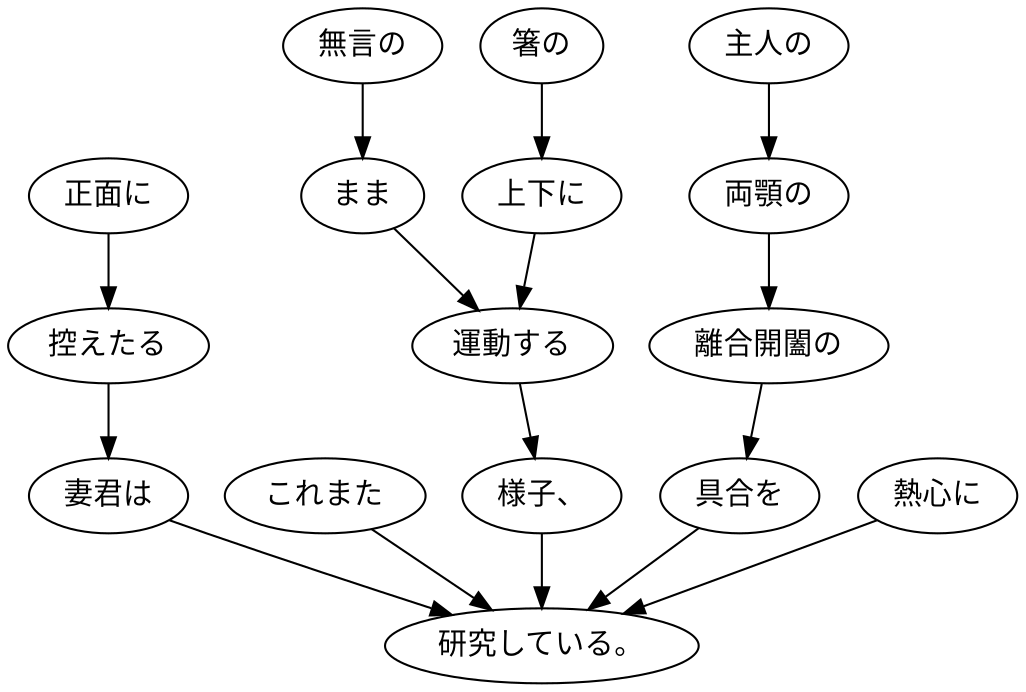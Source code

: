 digraph graph4548 {
	node0 [label="正面に"];
	node1 [label="控えたる"];
	node2 [label="妻君は"];
	node3 [label="これまた"];
	node4 [label="無言の"];
	node5 [label="まま"];
	node6 [label="箸の"];
	node7 [label="上下に"];
	node8 [label="運動する"];
	node9 [label="様子、"];
	node10 [label="主人の"];
	node11 [label="両顎の"];
	node12 [label="離合開闔の"];
	node13 [label="具合を"];
	node14 [label="熱心に"];
	node15 [label="研究している。"];
	node0 -> node1;
	node1 -> node2;
	node2 -> node15;
	node3 -> node15;
	node4 -> node5;
	node5 -> node8;
	node6 -> node7;
	node7 -> node8;
	node8 -> node9;
	node9 -> node15;
	node10 -> node11;
	node11 -> node12;
	node12 -> node13;
	node13 -> node15;
	node14 -> node15;
}
